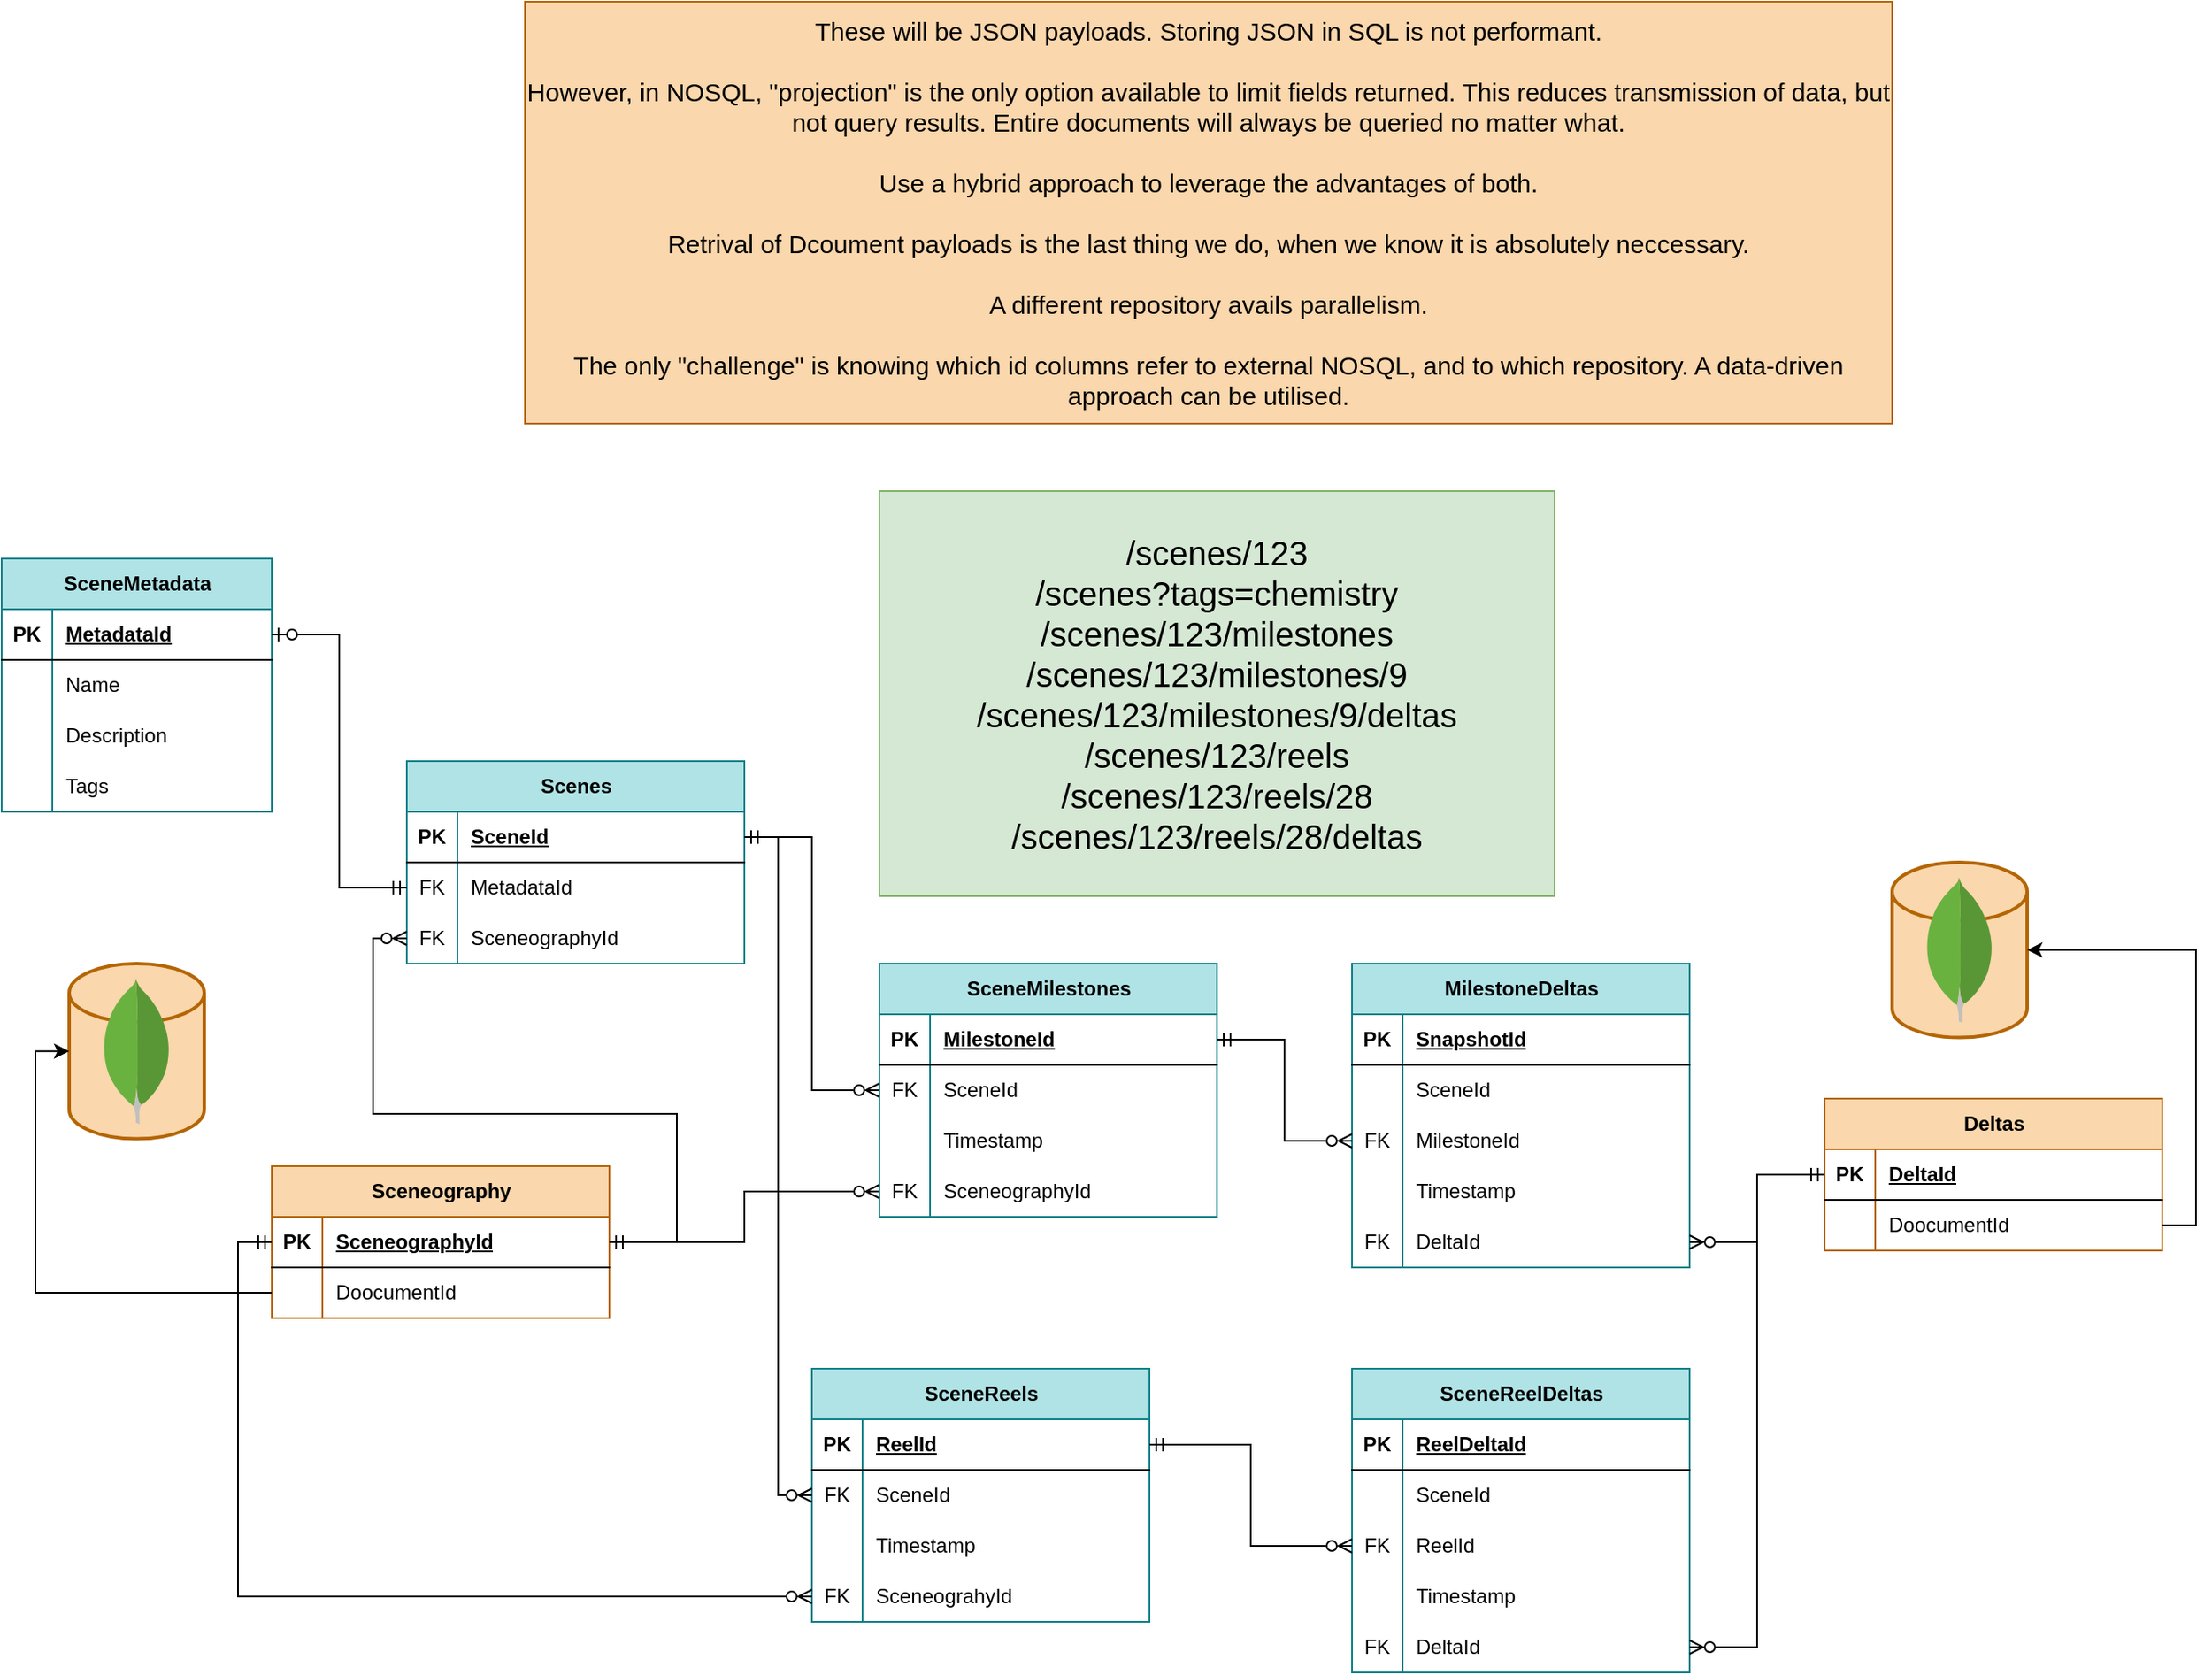 <mxfile version="23.0.2" type="device">
  <diagram name="Page-1" id="P_MD2j_ZUE4ZtDfhTyWo">
    <mxGraphModel dx="1842" dy="-28" grid="1" gridSize="10" guides="1" tooltips="1" connect="1" arrows="1" fold="1" page="1" pageScale="1" pageWidth="850" pageHeight="1100" math="0" shadow="0">
      <root>
        <mxCell id="0" />
        <mxCell id="1" parent="0" />
        <mxCell id="7uzW13jmtmVl0naT6wPG-2" value="Scenes" style="shape=table;startSize=30;container=1;collapsible=1;childLayout=tableLayout;fixedRows=1;rowLines=0;fontStyle=1;align=center;resizeLast=1;html=1;fillColor=#b0e3e6;strokeColor=#0e8088;" parent="1" vertex="1">
          <mxGeometry x="320" y="1600" width="200" height="120" as="geometry" />
        </mxCell>
        <mxCell id="7uzW13jmtmVl0naT6wPG-3" value="" style="shape=tableRow;horizontal=0;startSize=0;swimlaneHead=0;swimlaneBody=0;fillColor=none;collapsible=0;dropTarget=0;points=[[0,0.5],[1,0.5]];portConstraint=eastwest;top=0;left=0;right=0;bottom=1;" parent="7uzW13jmtmVl0naT6wPG-2" vertex="1">
          <mxGeometry y="30" width="200" height="30" as="geometry" />
        </mxCell>
        <mxCell id="7uzW13jmtmVl0naT6wPG-4" value="PK" style="shape=partialRectangle;connectable=0;fillColor=none;top=0;left=0;bottom=0;right=0;fontStyle=1;overflow=hidden;whiteSpace=wrap;html=1;" parent="7uzW13jmtmVl0naT6wPG-3" vertex="1">
          <mxGeometry width="30" height="30" as="geometry">
            <mxRectangle width="30" height="30" as="alternateBounds" />
          </mxGeometry>
        </mxCell>
        <mxCell id="7uzW13jmtmVl0naT6wPG-5" value="SceneId" style="shape=partialRectangle;connectable=0;fillColor=none;top=0;left=0;bottom=0;right=0;align=left;spacingLeft=6;fontStyle=5;overflow=hidden;whiteSpace=wrap;html=1;" parent="7uzW13jmtmVl0naT6wPG-3" vertex="1">
          <mxGeometry x="30" width="170" height="30" as="geometry">
            <mxRectangle width="170" height="30" as="alternateBounds" />
          </mxGeometry>
        </mxCell>
        <mxCell id="7uzW13jmtmVl0naT6wPG-6" value="" style="shape=tableRow;horizontal=0;startSize=0;swimlaneHead=0;swimlaneBody=0;fillColor=none;collapsible=0;dropTarget=0;points=[[0,0.5],[1,0.5]];portConstraint=eastwest;top=0;left=0;right=0;bottom=0;" parent="7uzW13jmtmVl0naT6wPG-2" vertex="1">
          <mxGeometry y="60" width="200" height="30" as="geometry" />
        </mxCell>
        <mxCell id="7uzW13jmtmVl0naT6wPG-7" value="FK" style="shape=partialRectangle;connectable=0;fillColor=none;top=0;left=0;bottom=0;right=0;editable=1;overflow=hidden;whiteSpace=wrap;html=1;" parent="7uzW13jmtmVl0naT6wPG-6" vertex="1">
          <mxGeometry width="30" height="30" as="geometry">
            <mxRectangle width="30" height="30" as="alternateBounds" />
          </mxGeometry>
        </mxCell>
        <mxCell id="7uzW13jmtmVl0naT6wPG-8" value="MetadataId" style="shape=partialRectangle;connectable=0;fillColor=none;top=0;left=0;bottom=0;right=0;align=left;spacingLeft=6;overflow=hidden;whiteSpace=wrap;html=1;" parent="7uzW13jmtmVl0naT6wPG-6" vertex="1">
          <mxGeometry x="30" width="170" height="30" as="geometry">
            <mxRectangle width="170" height="30" as="alternateBounds" />
          </mxGeometry>
        </mxCell>
        <mxCell id="7uzW13jmtmVl0naT6wPG-9" value="" style="shape=tableRow;horizontal=0;startSize=0;swimlaneHead=0;swimlaneBody=0;fillColor=none;collapsible=0;dropTarget=0;points=[[0,0.5],[1,0.5]];portConstraint=eastwest;top=0;left=0;right=0;bottom=0;" parent="7uzW13jmtmVl0naT6wPG-2" vertex="1">
          <mxGeometry y="90" width="200" height="30" as="geometry" />
        </mxCell>
        <mxCell id="7uzW13jmtmVl0naT6wPG-10" value="FK" style="shape=partialRectangle;connectable=0;fillColor=none;top=0;left=0;bottom=0;right=0;editable=1;overflow=hidden;whiteSpace=wrap;html=1;" parent="7uzW13jmtmVl0naT6wPG-9" vertex="1">
          <mxGeometry width="30" height="30" as="geometry">
            <mxRectangle width="30" height="30" as="alternateBounds" />
          </mxGeometry>
        </mxCell>
        <mxCell id="7uzW13jmtmVl0naT6wPG-11" value="SceneographyId" style="shape=partialRectangle;connectable=0;fillColor=none;top=0;left=0;bottom=0;right=0;align=left;spacingLeft=6;overflow=hidden;whiteSpace=wrap;html=1;" parent="7uzW13jmtmVl0naT6wPG-9" vertex="1">
          <mxGeometry x="30" width="170" height="30" as="geometry">
            <mxRectangle width="170" height="30" as="alternateBounds" />
          </mxGeometry>
        </mxCell>
        <mxCell id="7uzW13jmtmVl0naT6wPG-27" value="SceneMilestones" style="shape=table;startSize=30;container=1;collapsible=1;childLayout=tableLayout;fixedRows=1;rowLines=0;fontStyle=1;align=center;resizeLast=1;html=1;fillColor=#b0e3e6;strokeColor=#0e8088;" parent="1" vertex="1">
          <mxGeometry x="600" y="1720" width="200" height="150" as="geometry" />
        </mxCell>
        <mxCell id="7uzW13jmtmVl0naT6wPG-28" value="" style="shape=tableRow;horizontal=0;startSize=0;swimlaneHead=0;swimlaneBody=0;fillColor=none;collapsible=0;dropTarget=0;points=[[0,0.5],[1,0.5]];portConstraint=eastwest;top=0;left=0;right=0;bottom=1;" parent="7uzW13jmtmVl0naT6wPG-27" vertex="1">
          <mxGeometry y="30" width="200" height="30" as="geometry" />
        </mxCell>
        <mxCell id="7uzW13jmtmVl0naT6wPG-29" value="PK" style="shape=partialRectangle;connectable=0;fillColor=none;top=0;left=0;bottom=0;right=0;fontStyle=1;overflow=hidden;whiteSpace=wrap;html=1;" parent="7uzW13jmtmVl0naT6wPG-28" vertex="1">
          <mxGeometry width="30" height="30" as="geometry">
            <mxRectangle width="30" height="30" as="alternateBounds" />
          </mxGeometry>
        </mxCell>
        <mxCell id="7uzW13jmtmVl0naT6wPG-30" value="MilestoneId" style="shape=partialRectangle;connectable=0;fillColor=none;top=0;left=0;bottom=0;right=0;align=left;spacingLeft=6;fontStyle=5;overflow=hidden;whiteSpace=wrap;html=1;" parent="7uzW13jmtmVl0naT6wPG-28" vertex="1">
          <mxGeometry x="30" width="170" height="30" as="geometry">
            <mxRectangle width="170" height="30" as="alternateBounds" />
          </mxGeometry>
        </mxCell>
        <mxCell id="7uzW13jmtmVl0naT6wPG-31" value="" style="shape=tableRow;horizontal=0;startSize=0;swimlaneHead=0;swimlaneBody=0;fillColor=none;collapsible=0;dropTarget=0;points=[[0,0.5],[1,0.5]];portConstraint=eastwest;top=0;left=0;right=0;bottom=0;" parent="7uzW13jmtmVl0naT6wPG-27" vertex="1">
          <mxGeometry y="60" width="200" height="30" as="geometry" />
        </mxCell>
        <mxCell id="7uzW13jmtmVl0naT6wPG-32" value="FK" style="shape=partialRectangle;connectable=0;fillColor=none;top=0;left=0;bottom=0;right=0;editable=1;overflow=hidden;whiteSpace=wrap;html=1;" parent="7uzW13jmtmVl0naT6wPG-31" vertex="1">
          <mxGeometry width="30" height="30" as="geometry">
            <mxRectangle width="30" height="30" as="alternateBounds" />
          </mxGeometry>
        </mxCell>
        <mxCell id="7uzW13jmtmVl0naT6wPG-33" value="SceneId" style="shape=partialRectangle;connectable=0;fillColor=none;top=0;left=0;bottom=0;right=0;align=left;spacingLeft=6;overflow=hidden;whiteSpace=wrap;html=1;" parent="7uzW13jmtmVl0naT6wPG-31" vertex="1">
          <mxGeometry x="30" width="170" height="30" as="geometry">
            <mxRectangle width="170" height="30" as="alternateBounds" />
          </mxGeometry>
        </mxCell>
        <mxCell id="7uzW13jmtmVl0naT6wPG-34" value="" style="shape=tableRow;horizontal=0;startSize=0;swimlaneHead=0;swimlaneBody=0;fillColor=none;collapsible=0;dropTarget=0;points=[[0,0.5],[1,0.5]];portConstraint=eastwest;top=0;left=0;right=0;bottom=0;" parent="7uzW13jmtmVl0naT6wPG-27" vertex="1">
          <mxGeometry y="90" width="200" height="30" as="geometry" />
        </mxCell>
        <mxCell id="7uzW13jmtmVl0naT6wPG-35" value="" style="shape=partialRectangle;connectable=0;fillColor=none;top=0;left=0;bottom=0;right=0;editable=1;overflow=hidden;whiteSpace=wrap;html=1;" parent="7uzW13jmtmVl0naT6wPG-34" vertex="1">
          <mxGeometry width="30" height="30" as="geometry">
            <mxRectangle width="30" height="30" as="alternateBounds" />
          </mxGeometry>
        </mxCell>
        <mxCell id="7uzW13jmtmVl0naT6wPG-36" value="Timestamp" style="shape=partialRectangle;connectable=0;fillColor=none;top=0;left=0;bottom=0;right=0;align=left;spacingLeft=6;overflow=hidden;whiteSpace=wrap;html=1;" parent="7uzW13jmtmVl0naT6wPG-34" vertex="1">
          <mxGeometry x="30" width="170" height="30" as="geometry">
            <mxRectangle width="170" height="30" as="alternateBounds" />
          </mxGeometry>
        </mxCell>
        <mxCell id="7uzW13jmtmVl0naT6wPG-37" value="" style="shape=tableRow;horizontal=0;startSize=0;swimlaneHead=0;swimlaneBody=0;fillColor=none;collapsible=0;dropTarget=0;points=[[0,0.5],[1,0.5]];portConstraint=eastwest;top=0;left=0;right=0;bottom=0;" parent="7uzW13jmtmVl0naT6wPG-27" vertex="1">
          <mxGeometry y="120" width="200" height="30" as="geometry" />
        </mxCell>
        <mxCell id="7uzW13jmtmVl0naT6wPG-38" value="FK" style="shape=partialRectangle;connectable=0;fillColor=none;top=0;left=0;bottom=0;right=0;editable=1;overflow=hidden;whiteSpace=wrap;html=1;" parent="7uzW13jmtmVl0naT6wPG-37" vertex="1">
          <mxGeometry width="30" height="30" as="geometry">
            <mxRectangle width="30" height="30" as="alternateBounds" />
          </mxGeometry>
        </mxCell>
        <mxCell id="7uzW13jmtmVl0naT6wPG-39" value="SceneographyId" style="shape=partialRectangle;connectable=0;fillColor=none;top=0;left=0;bottom=0;right=0;align=left;spacingLeft=6;overflow=hidden;whiteSpace=wrap;html=1;" parent="7uzW13jmtmVl0naT6wPG-37" vertex="1">
          <mxGeometry x="30" width="170" height="30" as="geometry">
            <mxRectangle width="170" height="30" as="alternateBounds" />
          </mxGeometry>
        </mxCell>
        <mxCell id="7uzW13jmtmVl0naT6wPG-46" value="SceneMetadata" style="shape=table;startSize=30;container=1;collapsible=1;childLayout=tableLayout;fixedRows=1;rowLines=0;fontStyle=1;align=center;resizeLast=1;html=1;fillColor=#b0e3e6;strokeColor=#0e8088;" parent="1" vertex="1">
          <mxGeometry x="80" y="1480" width="160" height="150" as="geometry" />
        </mxCell>
        <mxCell id="7uzW13jmtmVl0naT6wPG-47" value="" style="shape=tableRow;horizontal=0;startSize=0;swimlaneHead=0;swimlaneBody=0;fillColor=none;collapsible=0;dropTarget=0;points=[[0,0.5],[1,0.5]];portConstraint=eastwest;top=0;left=0;right=0;bottom=1;" parent="7uzW13jmtmVl0naT6wPG-46" vertex="1">
          <mxGeometry y="30" width="160" height="30" as="geometry" />
        </mxCell>
        <mxCell id="7uzW13jmtmVl0naT6wPG-48" value="PK" style="shape=partialRectangle;connectable=0;fillColor=none;top=0;left=0;bottom=0;right=0;fontStyle=1;overflow=hidden;whiteSpace=wrap;html=1;" parent="7uzW13jmtmVl0naT6wPG-47" vertex="1">
          <mxGeometry width="30" height="30" as="geometry">
            <mxRectangle width="30" height="30" as="alternateBounds" />
          </mxGeometry>
        </mxCell>
        <mxCell id="7uzW13jmtmVl0naT6wPG-49" value="MetadataId" style="shape=partialRectangle;connectable=0;fillColor=none;top=0;left=0;bottom=0;right=0;align=left;spacingLeft=6;fontStyle=5;overflow=hidden;whiteSpace=wrap;html=1;" parent="7uzW13jmtmVl0naT6wPG-47" vertex="1">
          <mxGeometry x="30" width="130" height="30" as="geometry">
            <mxRectangle width="130" height="30" as="alternateBounds" />
          </mxGeometry>
        </mxCell>
        <mxCell id="7uzW13jmtmVl0naT6wPG-50" value="" style="shape=tableRow;horizontal=0;startSize=0;swimlaneHead=0;swimlaneBody=0;fillColor=none;collapsible=0;dropTarget=0;points=[[0,0.5],[1,0.5]];portConstraint=eastwest;top=0;left=0;right=0;bottom=0;" parent="7uzW13jmtmVl0naT6wPG-46" vertex="1">
          <mxGeometry y="60" width="160" height="30" as="geometry" />
        </mxCell>
        <mxCell id="7uzW13jmtmVl0naT6wPG-51" value="" style="shape=partialRectangle;connectable=0;fillColor=none;top=0;left=0;bottom=0;right=0;editable=1;overflow=hidden;whiteSpace=wrap;html=1;" parent="7uzW13jmtmVl0naT6wPG-50" vertex="1">
          <mxGeometry width="30" height="30" as="geometry">
            <mxRectangle width="30" height="30" as="alternateBounds" />
          </mxGeometry>
        </mxCell>
        <mxCell id="7uzW13jmtmVl0naT6wPG-52" value="Name" style="shape=partialRectangle;connectable=0;fillColor=none;top=0;left=0;bottom=0;right=0;align=left;spacingLeft=6;overflow=hidden;whiteSpace=wrap;html=1;" parent="7uzW13jmtmVl0naT6wPG-50" vertex="1">
          <mxGeometry x="30" width="130" height="30" as="geometry">
            <mxRectangle width="130" height="30" as="alternateBounds" />
          </mxGeometry>
        </mxCell>
        <mxCell id="7uzW13jmtmVl0naT6wPG-53" value="" style="shape=tableRow;horizontal=0;startSize=0;swimlaneHead=0;swimlaneBody=0;fillColor=none;collapsible=0;dropTarget=0;points=[[0,0.5],[1,0.5]];portConstraint=eastwest;top=0;left=0;right=0;bottom=0;" parent="7uzW13jmtmVl0naT6wPG-46" vertex="1">
          <mxGeometry y="90" width="160" height="30" as="geometry" />
        </mxCell>
        <mxCell id="7uzW13jmtmVl0naT6wPG-54" value="" style="shape=partialRectangle;connectable=0;fillColor=none;top=0;left=0;bottom=0;right=0;editable=1;overflow=hidden;whiteSpace=wrap;html=1;" parent="7uzW13jmtmVl0naT6wPG-53" vertex="1">
          <mxGeometry width="30" height="30" as="geometry">
            <mxRectangle width="30" height="30" as="alternateBounds" />
          </mxGeometry>
        </mxCell>
        <mxCell id="7uzW13jmtmVl0naT6wPG-55" value="Description" style="shape=partialRectangle;connectable=0;fillColor=none;top=0;left=0;bottom=0;right=0;align=left;spacingLeft=6;overflow=hidden;whiteSpace=wrap;html=1;" parent="7uzW13jmtmVl0naT6wPG-53" vertex="1">
          <mxGeometry x="30" width="130" height="30" as="geometry">
            <mxRectangle width="130" height="30" as="alternateBounds" />
          </mxGeometry>
        </mxCell>
        <mxCell id="7uzW13jmtmVl0naT6wPG-56" value="" style="shape=tableRow;horizontal=0;startSize=0;swimlaneHead=0;swimlaneBody=0;fillColor=none;collapsible=0;dropTarget=0;points=[[0,0.5],[1,0.5]];portConstraint=eastwest;top=0;left=0;right=0;bottom=0;" parent="7uzW13jmtmVl0naT6wPG-46" vertex="1">
          <mxGeometry y="120" width="160" height="30" as="geometry" />
        </mxCell>
        <mxCell id="7uzW13jmtmVl0naT6wPG-57" value="" style="shape=partialRectangle;connectable=0;fillColor=none;top=0;left=0;bottom=0;right=0;editable=1;overflow=hidden;whiteSpace=wrap;html=1;" parent="7uzW13jmtmVl0naT6wPG-56" vertex="1">
          <mxGeometry width="30" height="30" as="geometry">
            <mxRectangle width="30" height="30" as="alternateBounds" />
          </mxGeometry>
        </mxCell>
        <mxCell id="7uzW13jmtmVl0naT6wPG-58" value="Tags" style="shape=partialRectangle;connectable=0;fillColor=none;top=0;left=0;bottom=0;right=0;align=left;spacingLeft=6;overflow=hidden;whiteSpace=wrap;html=1;" parent="7uzW13jmtmVl0naT6wPG-56" vertex="1">
          <mxGeometry x="30" width="130" height="30" as="geometry">
            <mxRectangle width="130" height="30" as="alternateBounds" />
          </mxGeometry>
        </mxCell>
        <mxCell id="7uzW13jmtmVl0naT6wPG-60" value="MilestoneDeltas" style="shape=table;startSize=30;container=1;collapsible=1;childLayout=tableLayout;fixedRows=1;rowLines=0;fontStyle=1;align=center;resizeLast=1;html=1;fillColor=#b0e3e6;strokeColor=#0e8088;" parent="1" vertex="1">
          <mxGeometry x="880" y="1720" width="200" height="180" as="geometry" />
        </mxCell>
        <mxCell id="7uzW13jmtmVl0naT6wPG-61" value="" style="shape=tableRow;horizontal=0;startSize=0;swimlaneHead=0;swimlaneBody=0;fillColor=none;collapsible=0;dropTarget=0;points=[[0,0.5],[1,0.5]];portConstraint=eastwest;top=0;left=0;right=0;bottom=1;" parent="7uzW13jmtmVl0naT6wPG-60" vertex="1">
          <mxGeometry y="30" width="200" height="30" as="geometry" />
        </mxCell>
        <mxCell id="7uzW13jmtmVl0naT6wPG-62" value="PK" style="shape=partialRectangle;connectable=0;fillColor=none;top=0;left=0;bottom=0;right=0;fontStyle=1;overflow=hidden;whiteSpace=wrap;html=1;" parent="7uzW13jmtmVl0naT6wPG-61" vertex="1">
          <mxGeometry width="30" height="30" as="geometry">
            <mxRectangle width="30" height="30" as="alternateBounds" />
          </mxGeometry>
        </mxCell>
        <mxCell id="7uzW13jmtmVl0naT6wPG-63" value="SnapshotId" style="shape=partialRectangle;connectable=0;fillColor=none;top=0;left=0;bottom=0;right=0;align=left;spacingLeft=6;fontStyle=5;overflow=hidden;whiteSpace=wrap;html=1;" parent="7uzW13jmtmVl0naT6wPG-61" vertex="1">
          <mxGeometry x="30" width="170" height="30" as="geometry">
            <mxRectangle width="170" height="30" as="alternateBounds" />
          </mxGeometry>
        </mxCell>
        <mxCell id="7uzW13jmtmVl0naT6wPG-64" value="" style="shape=tableRow;horizontal=0;startSize=0;swimlaneHead=0;swimlaneBody=0;fillColor=none;collapsible=0;dropTarget=0;points=[[0,0.5],[1,0.5]];portConstraint=eastwest;top=0;left=0;right=0;bottom=0;" parent="7uzW13jmtmVl0naT6wPG-60" vertex="1">
          <mxGeometry y="60" width="200" height="30" as="geometry" />
        </mxCell>
        <mxCell id="7uzW13jmtmVl0naT6wPG-65" value="" style="shape=partialRectangle;connectable=0;fillColor=none;top=0;left=0;bottom=0;right=0;editable=1;overflow=hidden;whiteSpace=wrap;html=1;" parent="7uzW13jmtmVl0naT6wPG-64" vertex="1">
          <mxGeometry width="30" height="30" as="geometry">
            <mxRectangle width="30" height="30" as="alternateBounds" />
          </mxGeometry>
        </mxCell>
        <mxCell id="7uzW13jmtmVl0naT6wPG-66" value="SceneId" style="shape=partialRectangle;connectable=0;top=0;left=0;bottom=0;right=0;align=left;spacingLeft=6;overflow=hidden;whiteSpace=wrap;html=1;fillColor=none;" parent="7uzW13jmtmVl0naT6wPG-64" vertex="1">
          <mxGeometry x="30" width="170" height="30" as="geometry">
            <mxRectangle width="170" height="30" as="alternateBounds" />
          </mxGeometry>
        </mxCell>
        <mxCell id="7uzW13jmtmVl0naT6wPG-67" value="" style="shape=tableRow;horizontal=0;startSize=0;swimlaneHead=0;swimlaneBody=0;fillColor=none;collapsible=0;dropTarget=0;points=[[0,0.5],[1,0.5]];portConstraint=eastwest;top=0;left=0;right=0;bottom=0;" parent="7uzW13jmtmVl0naT6wPG-60" vertex="1">
          <mxGeometry y="90" width="200" height="30" as="geometry" />
        </mxCell>
        <mxCell id="7uzW13jmtmVl0naT6wPG-68" value="FK" style="shape=partialRectangle;connectable=0;fillColor=none;top=0;left=0;bottom=0;right=0;editable=1;overflow=hidden;whiteSpace=wrap;html=1;" parent="7uzW13jmtmVl0naT6wPG-67" vertex="1">
          <mxGeometry width="30" height="30" as="geometry">
            <mxRectangle width="30" height="30" as="alternateBounds" />
          </mxGeometry>
        </mxCell>
        <mxCell id="7uzW13jmtmVl0naT6wPG-69" value="MilestoneId" style="shape=partialRectangle;connectable=0;fillColor=none;top=0;left=0;bottom=0;right=0;align=left;spacingLeft=6;overflow=hidden;whiteSpace=wrap;html=1;" parent="7uzW13jmtmVl0naT6wPG-67" vertex="1">
          <mxGeometry x="30" width="170" height="30" as="geometry">
            <mxRectangle width="170" height="30" as="alternateBounds" />
          </mxGeometry>
        </mxCell>
        <mxCell id="7uzW13jmtmVl0naT6wPG-70" value="" style="shape=tableRow;horizontal=0;startSize=0;swimlaneHead=0;swimlaneBody=0;fillColor=none;collapsible=0;dropTarget=0;points=[[0,0.5],[1,0.5]];portConstraint=eastwest;top=0;left=0;right=0;bottom=0;" parent="7uzW13jmtmVl0naT6wPG-60" vertex="1">
          <mxGeometry y="120" width="200" height="30" as="geometry" />
        </mxCell>
        <mxCell id="7uzW13jmtmVl0naT6wPG-71" value="" style="shape=partialRectangle;connectable=0;fillColor=none;top=0;left=0;bottom=0;right=0;editable=1;overflow=hidden;whiteSpace=wrap;html=1;" parent="7uzW13jmtmVl0naT6wPG-70" vertex="1">
          <mxGeometry width="30" height="30" as="geometry">
            <mxRectangle width="30" height="30" as="alternateBounds" />
          </mxGeometry>
        </mxCell>
        <mxCell id="7uzW13jmtmVl0naT6wPG-72" value="Timestamp" style="shape=partialRectangle;connectable=0;fillColor=none;top=0;left=0;bottom=0;right=0;align=left;spacingLeft=6;overflow=hidden;whiteSpace=wrap;html=1;" parent="7uzW13jmtmVl0naT6wPG-70" vertex="1">
          <mxGeometry x="30" width="170" height="30" as="geometry">
            <mxRectangle width="170" height="30" as="alternateBounds" />
          </mxGeometry>
        </mxCell>
        <mxCell id="7uzW13jmtmVl0naT6wPG-73" value="" style="shape=tableRow;horizontal=0;startSize=0;swimlaneHead=0;swimlaneBody=0;fillColor=none;collapsible=0;dropTarget=0;points=[[0,0.5],[1,0.5]];portConstraint=eastwest;top=0;left=0;right=0;bottom=0;" parent="7uzW13jmtmVl0naT6wPG-60" vertex="1">
          <mxGeometry y="150" width="200" height="30" as="geometry" />
        </mxCell>
        <mxCell id="7uzW13jmtmVl0naT6wPG-74" value="FK" style="shape=partialRectangle;connectable=0;fillColor=none;top=0;left=0;bottom=0;right=0;editable=1;overflow=hidden;whiteSpace=wrap;html=1;" parent="7uzW13jmtmVl0naT6wPG-73" vertex="1">
          <mxGeometry width="30" height="30" as="geometry">
            <mxRectangle width="30" height="30" as="alternateBounds" />
          </mxGeometry>
        </mxCell>
        <mxCell id="7uzW13jmtmVl0naT6wPG-75" value="DeltaId" style="shape=partialRectangle;connectable=0;fillColor=none;top=0;left=0;bottom=0;right=0;align=left;spacingLeft=6;overflow=hidden;whiteSpace=wrap;html=1;" parent="7uzW13jmtmVl0naT6wPG-73" vertex="1">
          <mxGeometry x="30" width="170" height="30" as="geometry">
            <mxRectangle width="170" height="30" as="alternateBounds" />
          </mxGeometry>
        </mxCell>
        <mxCell id="7uzW13jmtmVl0naT6wPG-82" style="edgeStyle=orthogonalEdgeStyle;rounded=0;orthogonalLoop=1;jettySize=auto;html=1;exitX=0;exitY=0.5;exitDx=0;exitDy=0;entryX=1;entryY=0.5;entryDx=0;entryDy=0;fillColor=#f8cecc;strokeColor=#000000;strokeWidth=1;endArrow=ERmandOne;endFill=0;startArrow=ERzeroToMany;startFill=0;" parent="1" source="7uzW13jmtmVl0naT6wPG-31" target="7uzW13jmtmVl0naT6wPG-3" edge="1">
          <mxGeometry relative="1" as="geometry" />
        </mxCell>
        <mxCell id="7uzW13jmtmVl0naT6wPG-84" value="These will be JSON payloads. Storing JSON in SQL is not performant.&lt;br style=&quot;font-size: 15px;&quot;&gt;&lt;br style=&quot;font-size: 15px;&quot;&gt;However, in NOSQL, &quot;projection&quot; is the only option available to limit fields returned. This reduces transmission of data, but not query results. Entire documents will always be queried no matter what.&lt;br style=&quot;font-size: 15px;&quot;&gt;&lt;br style=&quot;font-size: 15px;&quot;&gt;Use a hybrid approach to leverage the advantages of both.&lt;br style=&quot;font-size: 15px;&quot;&gt;&lt;br style=&quot;font-size: 15px;&quot;&gt;Retrival of Dcoument payloads is the last thing we do, when we know it is absolutely neccessary.&lt;br style=&quot;font-size: 15px;&quot;&gt;&lt;br style=&quot;font-size: 15px;&quot;&gt;A different repository avails parallelism.&lt;br style=&quot;font-size: 15px;&quot;&gt;&lt;br style=&quot;font-size: 15px;&quot;&gt;The only &quot;challenge&quot; is knowing which id columns refer to external NOSQL, and to which repository. A data-driven approach can be utilised." style="rounded=0;whiteSpace=wrap;html=1;fillColor=#fad7ac;strokeColor=#b46504;fontSize=15;" parent="1" vertex="1">
          <mxGeometry x="390" y="1150" width="810" height="250" as="geometry" />
        </mxCell>
        <mxCell id="7uzW13jmtmVl0naT6wPG-91" value="&lt;font style=&quot;font-size: 20px;&quot;&gt;/scenes/123&lt;br&gt;/scenes?tags=chemistry&lt;br&gt;/scenes/123/milestones&lt;br&gt;/scenes/123/milestones/9&lt;br&gt;/scenes/123/milestones/9/deltas&lt;br&gt;/scenes/123/reels&lt;br&gt;/scenes/123/reels/28&lt;br&gt;/scenes/123/reels/28/deltas&lt;/font&gt;" style="rounded=0;whiteSpace=wrap;html=1;fillColor=#d5e8d4;strokeColor=#82b366;" parent="1" vertex="1">
          <mxGeometry x="600" y="1440" width="400" height="240" as="geometry" />
        </mxCell>
        <mxCell id="7uzW13jmtmVl0naT6wPG-92" value="SceneReels" style="shape=table;startSize=30;container=1;collapsible=1;childLayout=tableLayout;fixedRows=1;rowLines=0;fontStyle=1;align=center;resizeLast=1;html=1;fillColor=#b0e3e6;strokeColor=#0e8088;" parent="1" vertex="1">
          <mxGeometry x="560" y="1960" width="200" height="150" as="geometry" />
        </mxCell>
        <mxCell id="7uzW13jmtmVl0naT6wPG-93" value="" style="shape=tableRow;horizontal=0;startSize=0;swimlaneHead=0;swimlaneBody=0;fillColor=none;collapsible=0;dropTarget=0;points=[[0,0.5],[1,0.5]];portConstraint=eastwest;top=0;left=0;right=0;bottom=1;" parent="7uzW13jmtmVl0naT6wPG-92" vertex="1">
          <mxGeometry y="30" width="200" height="30" as="geometry" />
        </mxCell>
        <mxCell id="7uzW13jmtmVl0naT6wPG-94" value="PK" style="shape=partialRectangle;connectable=0;fillColor=none;top=0;left=0;bottom=0;right=0;fontStyle=1;overflow=hidden;whiteSpace=wrap;html=1;" parent="7uzW13jmtmVl0naT6wPG-93" vertex="1">
          <mxGeometry width="30" height="30" as="geometry">
            <mxRectangle width="30" height="30" as="alternateBounds" />
          </mxGeometry>
        </mxCell>
        <mxCell id="7uzW13jmtmVl0naT6wPG-95" value="ReelId" style="shape=partialRectangle;connectable=0;fillColor=none;top=0;left=0;bottom=0;right=0;align=left;spacingLeft=6;fontStyle=5;overflow=hidden;whiteSpace=wrap;html=1;" parent="7uzW13jmtmVl0naT6wPG-93" vertex="1">
          <mxGeometry x="30" width="170" height="30" as="geometry">
            <mxRectangle width="170" height="30" as="alternateBounds" />
          </mxGeometry>
        </mxCell>
        <mxCell id="7uzW13jmtmVl0naT6wPG-96" value="" style="shape=tableRow;horizontal=0;startSize=0;swimlaneHead=0;swimlaneBody=0;fillColor=none;collapsible=0;dropTarget=0;points=[[0,0.5],[1,0.5]];portConstraint=eastwest;top=0;left=0;right=0;bottom=0;" parent="7uzW13jmtmVl0naT6wPG-92" vertex="1">
          <mxGeometry y="60" width="200" height="30" as="geometry" />
        </mxCell>
        <mxCell id="7uzW13jmtmVl0naT6wPG-97" value="FK" style="shape=partialRectangle;connectable=0;fillColor=none;top=0;left=0;bottom=0;right=0;editable=1;overflow=hidden;whiteSpace=wrap;html=1;" parent="7uzW13jmtmVl0naT6wPG-96" vertex="1">
          <mxGeometry width="30" height="30" as="geometry">
            <mxRectangle width="30" height="30" as="alternateBounds" />
          </mxGeometry>
        </mxCell>
        <mxCell id="7uzW13jmtmVl0naT6wPG-98" value="SceneId" style="shape=partialRectangle;connectable=0;fillColor=none;top=0;left=0;bottom=0;right=0;align=left;spacingLeft=6;overflow=hidden;whiteSpace=wrap;html=1;" parent="7uzW13jmtmVl0naT6wPG-96" vertex="1">
          <mxGeometry x="30" width="170" height="30" as="geometry">
            <mxRectangle width="170" height="30" as="alternateBounds" />
          </mxGeometry>
        </mxCell>
        <mxCell id="7uzW13jmtmVl0naT6wPG-99" value="" style="shape=tableRow;horizontal=0;startSize=0;swimlaneHead=0;swimlaneBody=0;fillColor=none;collapsible=0;dropTarget=0;points=[[0,0.5],[1,0.5]];portConstraint=eastwest;top=0;left=0;right=0;bottom=0;" parent="7uzW13jmtmVl0naT6wPG-92" vertex="1">
          <mxGeometry y="90" width="200" height="30" as="geometry" />
        </mxCell>
        <mxCell id="7uzW13jmtmVl0naT6wPG-100" value="" style="shape=partialRectangle;connectable=0;fillColor=none;top=0;left=0;bottom=0;right=0;editable=1;overflow=hidden;whiteSpace=wrap;html=1;" parent="7uzW13jmtmVl0naT6wPG-99" vertex="1">
          <mxGeometry width="30" height="30" as="geometry">
            <mxRectangle width="30" height="30" as="alternateBounds" />
          </mxGeometry>
        </mxCell>
        <mxCell id="7uzW13jmtmVl0naT6wPG-101" value="Timestamp" style="shape=partialRectangle;connectable=0;fillColor=none;top=0;left=0;bottom=0;right=0;align=left;spacingLeft=6;overflow=hidden;whiteSpace=wrap;html=1;" parent="7uzW13jmtmVl0naT6wPG-99" vertex="1">
          <mxGeometry x="30" width="170" height="30" as="geometry">
            <mxRectangle width="170" height="30" as="alternateBounds" />
          </mxGeometry>
        </mxCell>
        <mxCell id="7uzW13jmtmVl0naT6wPG-108" value="" style="shape=tableRow;horizontal=0;startSize=0;swimlaneHead=0;swimlaneBody=0;fillColor=none;collapsible=0;dropTarget=0;points=[[0,0.5],[1,0.5]];portConstraint=eastwest;top=0;left=0;right=0;bottom=0;" parent="7uzW13jmtmVl0naT6wPG-92" vertex="1">
          <mxGeometry y="120" width="200" height="30" as="geometry" />
        </mxCell>
        <mxCell id="7uzW13jmtmVl0naT6wPG-109" value="FK" style="shape=partialRectangle;connectable=0;fillColor=none;top=0;left=0;bottom=0;right=0;editable=1;overflow=hidden;whiteSpace=wrap;html=1;" parent="7uzW13jmtmVl0naT6wPG-108" vertex="1">
          <mxGeometry width="30" height="30" as="geometry">
            <mxRectangle width="30" height="30" as="alternateBounds" />
          </mxGeometry>
        </mxCell>
        <mxCell id="7uzW13jmtmVl0naT6wPG-110" value="SceneograhyId" style="shape=partialRectangle;connectable=0;fillColor=none;top=0;left=0;bottom=0;right=0;align=left;spacingLeft=6;overflow=hidden;whiteSpace=wrap;html=1;" parent="7uzW13jmtmVl0naT6wPG-108" vertex="1">
          <mxGeometry x="30" width="170" height="30" as="geometry">
            <mxRectangle width="170" height="30" as="alternateBounds" />
          </mxGeometry>
        </mxCell>
        <mxCell id="7uzW13jmtmVl0naT6wPG-111" value="SceneReelDeltas" style="shape=table;startSize=30;container=1;collapsible=1;childLayout=tableLayout;fixedRows=1;rowLines=0;fontStyle=1;align=center;resizeLast=1;html=1;fillColor=#b0e3e6;strokeColor=#0e8088;" parent="1" vertex="1">
          <mxGeometry x="880" y="1960" width="200" height="180" as="geometry" />
        </mxCell>
        <mxCell id="7uzW13jmtmVl0naT6wPG-112" value="" style="shape=tableRow;horizontal=0;startSize=0;swimlaneHead=0;swimlaneBody=0;fillColor=none;collapsible=0;dropTarget=0;points=[[0,0.5],[1,0.5]];portConstraint=eastwest;top=0;left=0;right=0;bottom=1;" parent="7uzW13jmtmVl0naT6wPG-111" vertex="1">
          <mxGeometry y="30" width="200" height="30" as="geometry" />
        </mxCell>
        <mxCell id="7uzW13jmtmVl0naT6wPG-113" value="PK" style="shape=partialRectangle;connectable=0;fillColor=none;top=0;left=0;bottom=0;right=0;fontStyle=1;overflow=hidden;whiteSpace=wrap;html=1;" parent="7uzW13jmtmVl0naT6wPG-112" vertex="1">
          <mxGeometry width="30" height="30" as="geometry">
            <mxRectangle width="30" height="30" as="alternateBounds" />
          </mxGeometry>
        </mxCell>
        <mxCell id="7uzW13jmtmVl0naT6wPG-114" value="ReelDeltaId" style="shape=partialRectangle;connectable=0;fillColor=none;top=0;left=0;bottom=0;right=0;align=left;spacingLeft=6;fontStyle=5;overflow=hidden;whiteSpace=wrap;html=1;" parent="7uzW13jmtmVl0naT6wPG-112" vertex="1">
          <mxGeometry x="30" width="170" height="30" as="geometry">
            <mxRectangle width="170" height="30" as="alternateBounds" />
          </mxGeometry>
        </mxCell>
        <mxCell id="7uzW13jmtmVl0naT6wPG-115" value="" style="shape=tableRow;horizontal=0;startSize=0;swimlaneHead=0;swimlaneBody=0;fillColor=none;collapsible=0;dropTarget=0;points=[[0,0.5],[1,0.5]];portConstraint=eastwest;top=0;left=0;right=0;bottom=0;" parent="7uzW13jmtmVl0naT6wPG-111" vertex="1">
          <mxGeometry y="60" width="200" height="30" as="geometry" />
        </mxCell>
        <mxCell id="7uzW13jmtmVl0naT6wPG-116" value="" style="shape=partialRectangle;connectable=0;fillColor=none;top=0;left=0;bottom=0;right=0;editable=1;overflow=hidden;whiteSpace=wrap;html=1;" parent="7uzW13jmtmVl0naT6wPG-115" vertex="1">
          <mxGeometry width="30" height="30" as="geometry">
            <mxRectangle width="30" height="30" as="alternateBounds" />
          </mxGeometry>
        </mxCell>
        <mxCell id="7uzW13jmtmVl0naT6wPG-117" value="SceneId" style="shape=partialRectangle;connectable=0;top=0;left=0;bottom=0;right=0;align=left;spacingLeft=6;overflow=hidden;whiteSpace=wrap;html=1;fillColor=none;" parent="7uzW13jmtmVl0naT6wPG-115" vertex="1">
          <mxGeometry x="30" width="170" height="30" as="geometry">
            <mxRectangle width="170" height="30" as="alternateBounds" />
          </mxGeometry>
        </mxCell>
        <mxCell id="7uzW13jmtmVl0naT6wPG-118" value="" style="shape=tableRow;horizontal=0;startSize=0;swimlaneHead=0;swimlaneBody=0;fillColor=none;collapsible=0;dropTarget=0;points=[[0,0.5],[1,0.5]];portConstraint=eastwest;top=0;left=0;right=0;bottom=0;" parent="7uzW13jmtmVl0naT6wPG-111" vertex="1">
          <mxGeometry y="90" width="200" height="30" as="geometry" />
        </mxCell>
        <mxCell id="7uzW13jmtmVl0naT6wPG-119" value="FK" style="shape=partialRectangle;connectable=0;fillColor=none;top=0;left=0;bottom=0;right=0;editable=1;overflow=hidden;whiteSpace=wrap;html=1;" parent="7uzW13jmtmVl0naT6wPG-118" vertex="1">
          <mxGeometry width="30" height="30" as="geometry">
            <mxRectangle width="30" height="30" as="alternateBounds" />
          </mxGeometry>
        </mxCell>
        <mxCell id="7uzW13jmtmVl0naT6wPG-120" value="ReelId" style="shape=partialRectangle;connectable=0;fillColor=none;top=0;left=0;bottom=0;right=0;align=left;spacingLeft=6;overflow=hidden;whiteSpace=wrap;html=1;" parent="7uzW13jmtmVl0naT6wPG-118" vertex="1">
          <mxGeometry x="30" width="170" height="30" as="geometry">
            <mxRectangle width="170" height="30" as="alternateBounds" />
          </mxGeometry>
        </mxCell>
        <mxCell id="7uzW13jmtmVl0naT6wPG-121" value="" style="shape=tableRow;horizontal=0;startSize=0;swimlaneHead=0;swimlaneBody=0;fillColor=none;collapsible=0;dropTarget=0;points=[[0,0.5],[1,0.5]];portConstraint=eastwest;top=0;left=0;right=0;bottom=0;" parent="7uzW13jmtmVl0naT6wPG-111" vertex="1">
          <mxGeometry y="120" width="200" height="30" as="geometry" />
        </mxCell>
        <mxCell id="7uzW13jmtmVl0naT6wPG-122" value="" style="shape=partialRectangle;connectable=0;fillColor=none;top=0;left=0;bottom=0;right=0;editable=1;overflow=hidden;whiteSpace=wrap;html=1;" parent="7uzW13jmtmVl0naT6wPG-121" vertex="1">
          <mxGeometry width="30" height="30" as="geometry">
            <mxRectangle width="30" height="30" as="alternateBounds" />
          </mxGeometry>
        </mxCell>
        <mxCell id="7uzW13jmtmVl0naT6wPG-123" value="Timestamp" style="shape=partialRectangle;connectable=0;fillColor=none;top=0;left=0;bottom=0;right=0;align=left;spacingLeft=6;overflow=hidden;whiteSpace=wrap;html=1;" parent="7uzW13jmtmVl0naT6wPG-121" vertex="1">
          <mxGeometry x="30" width="170" height="30" as="geometry">
            <mxRectangle width="170" height="30" as="alternateBounds" />
          </mxGeometry>
        </mxCell>
        <mxCell id="7uzW13jmtmVl0naT6wPG-130" value="" style="shape=tableRow;horizontal=0;startSize=0;swimlaneHead=0;swimlaneBody=0;fillColor=none;collapsible=0;dropTarget=0;points=[[0,0.5],[1,0.5]];portConstraint=eastwest;top=0;left=0;right=0;bottom=0;" parent="7uzW13jmtmVl0naT6wPG-111" vertex="1">
          <mxGeometry y="150" width="200" height="30" as="geometry" />
        </mxCell>
        <mxCell id="7uzW13jmtmVl0naT6wPG-131" value="FK" style="shape=partialRectangle;connectable=0;fillColor=none;top=0;left=0;bottom=0;right=0;editable=1;overflow=hidden;whiteSpace=wrap;html=1;" parent="7uzW13jmtmVl0naT6wPG-130" vertex="1">
          <mxGeometry width="30" height="30" as="geometry">
            <mxRectangle width="30" height="30" as="alternateBounds" />
          </mxGeometry>
        </mxCell>
        <mxCell id="7uzW13jmtmVl0naT6wPG-132" value="DeltaId" style="shape=partialRectangle;connectable=0;fillColor=none;top=0;left=0;bottom=0;right=0;align=left;spacingLeft=6;overflow=hidden;whiteSpace=wrap;html=1;" parent="7uzW13jmtmVl0naT6wPG-130" vertex="1">
          <mxGeometry x="30" width="170" height="30" as="geometry">
            <mxRectangle width="170" height="30" as="alternateBounds" />
          </mxGeometry>
        </mxCell>
        <mxCell id="VCc06Huhf4M4Kn4SCSJR-1" value="Sceneography" style="shape=table;startSize=30;container=1;collapsible=1;childLayout=tableLayout;fixedRows=1;rowLines=0;fontStyle=1;align=center;resizeLast=1;html=1;fillColor=#fad7ac;strokeColor=#b46504;" vertex="1" parent="1">
          <mxGeometry x="240" y="1840" width="200" height="90" as="geometry" />
        </mxCell>
        <mxCell id="VCc06Huhf4M4Kn4SCSJR-2" value="" style="shape=tableRow;horizontal=0;startSize=0;swimlaneHead=0;swimlaneBody=0;fillColor=none;collapsible=0;dropTarget=0;points=[[0,0.5],[1,0.5]];portConstraint=eastwest;top=0;left=0;right=0;bottom=1;" vertex="1" parent="VCc06Huhf4M4Kn4SCSJR-1">
          <mxGeometry y="30" width="200" height="30" as="geometry" />
        </mxCell>
        <mxCell id="VCc06Huhf4M4Kn4SCSJR-3" value="PK" style="shape=partialRectangle;connectable=0;fillColor=none;top=0;left=0;bottom=0;right=0;fontStyle=1;overflow=hidden;whiteSpace=wrap;html=1;" vertex="1" parent="VCc06Huhf4M4Kn4SCSJR-2">
          <mxGeometry width="30" height="30" as="geometry">
            <mxRectangle width="30" height="30" as="alternateBounds" />
          </mxGeometry>
        </mxCell>
        <mxCell id="VCc06Huhf4M4Kn4SCSJR-4" value="SceneographyId" style="shape=partialRectangle;connectable=0;fillColor=none;top=0;left=0;bottom=0;right=0;align=left;spacingLeft=6;fontStyle=5;overflow=hidden;whiteSpace=wrap;html=1;" vertex="1" parent="VCc06Huhf4M4Kn4SCSJR-2">
          <mxGeometry x="30" width="170" height="30" as="geometry">
            <mxRectangle width="170" height="30" as="alternateBounds" />
          </mxGeometry>
        </mxCell>
        <mxCell id="VCc06Huhf4M4Kn4SCSJR-5" value="" style="shape=tableRow;horizontal=0;startSize=0;swimlaneHead=0;swimlaneBody=0;fillColor=none;collapsible=0;dropTarget=0;points=[[0,0.5],[1,0.5]];portConstraint=eastwest;top=0;left=0;right=0;bottom=0;" vertex="1" parent="VCc06Huhf4M4Kn4SCSJR-1">
          <mxGeometry y="60" width="200" height="30" as="geometry" />
        </mxCell>
        <mxCell id="VCc06Huhf4M4Kn4SCSJR-6" value="" style="shape=partialRectangle;connectable=0;fillColor=none;top=0;left=0;bottom=0;right=0;editable=1;overflow=hidden;whiteSpace=wrap;html=1;" vertex="1" parent="VCc06Huhf4M4Kn4SCSJR-5">
          <mxGeometry width="30" height="30" as="geometry">
            <mxRectangle width="30" height="30" as="alternateBounds" />
          </mxGeometry>
        </mxCell>
        <mxCell id="VCc06Huhf4M4Kn4SCSJR-7" value="DoocumentId" style="shape=partialRectangle;connectable=0;top=0;left=0;bottom=0;right=0;align=left;spacingLeft=6;overflow=hidden;whiteSpace=wrap;html=1;fillColor=none;" vertex="1" parent="VCc06Huhf4M4Kn4SCSJR-5">
          <mxGeometry x="30" width="170" height="30" as="geometry">
            <mxRectangle width="170" height="30" as="alternateBounds" />
          </mxGeometry>
        </mxCell>
        <mxCell id="VCc06Huhf4M4Kn4SCSJR-23" value="Deltas" style="shape=table;startSize=30;container=1;collapsible=1;childLayout=tableLayout;fixedRows=1;rowLines=0;fontStyle=1;align=center;resizeLast=1;html=1;fillColor=#fad7ac;strokeColor=#b46504;" vertex="1" parent="1">
          <mxGeometry x="1160" y="1800" width="200" height="90" as="geometry" />
        </mxCell>
        <mxCell id="VCc06Huhf4M4Kn4SCSJR-24" value="" style="shape=tableRow;horizontal=0;startSize=0;swimlaneHead=0;swimlaneBody=0;fillColor=none;collapsible=0;dropTarget=0;points=[[0,0.5],[1,0.5]];portConstraint=eastwest;top=0;left=0;right=0;bottom=1;" vertex="1" parent="VCc06Huhf4M4Kn4SCSJR-23">
          <mxGeometry y="30" width="200" height="30" as="geometry" />
        </mxCell>
        <mxCell id="VCc06Huhf4M4Kn4SCSJR-25" value="PK" style="shape=partialRectangle;connectable=0;fillColor=none;top=0;left=0;bottom=0;right=0;fontStyle=1;overflow=hidden;whiteSpace=wrap;html=1;" vertex="1" parent="VCc06Huhf4M4Kn4SCSJR-24">
          <mxGeometry width="30" height="30" as="geometry">
            <mxRectangle width="30" height="30" as="alternateBounds" />
          </mxGeometry>
        </mxCell>
        <mxCell id="VCc06Huhf4M4Kn4SCSJR-26" value="DeltaId" style="shape=partialRectangle;connectable=0;fillColor=none;top=0;left=0;bottom=0;right=0;align=left;spacingLeft=6;fontStyle=5;overflow=hidden;whiteSpace=wrap;html=1;" vertex="1" parent="VCc06Huhf4M4Kn4SCSJR-24">
          <mxGeometry x="30" width="170" height="30" as="geometry">
            <mxRectangle width="170" height="30" as="alternateBounds" />
          </mxGeometry>
        </mxCell>
        <mxCell id="VCc06Huhf4M4Kn4SCSJR-27" value="" style="shape=tableRow;horizontal=0;startSize=0;swimlaneHead=0;swimlaneBody=0;fillColor=none;collapsible=0;dropTarget=0;points=[[0,0.5],[1,0.5]];portConstraint=eastwest;top=0;left=0;right=0;bottom=0;" vertex="1" parent="VCc06Huhf4M4Kn4SCSJR-23">
          <mxGeometry y="60" width="200" height="30" as="geometry" />
        </mxCell>
        <mxCell id="VCc06Huhf4M4Kn4SCSJR-28" value="" style="shape=partialRectangle;connectable=0;fillColor=none;top=0;left=0;bottom=0;right=0;editable=1;overflow=hidden;whiteSpace=wrap;html=1;" vertex="1" parent="VCc06Huhf4M4Kn4SCSJR-27">
          <mxGeometry width="30" height="30" as="geometry">
            <mxRectangle width="30" height="30" as="alternateBounds" />
          </mxGeometry>
        </mxCell>
        <mxCell id="VCc06Huhf4M4Kn4SCSJR-29" value="DoocumentId" style="shape=partialRectangle;connectable=0;top=0;left=0;bottom=0;right=0;align=left;spacingLeft=6;overflow=hidden;whiteSpace=wrap;html=1;fillColor=none;" vertex="1" parent="VCc06Huhf4M4Kn4SCSJR-27">
          <mxGeometry x="30" width="170" height="30" as="geometry">
            <mxRectangle width="170" height="30" as="alternateBounds" />
          </mxGeometry>
        </mxCell>
        <mxCell id="VCc06Huhf4M4Kn4SCSJR-38" style="edgeStyle=orthogonalEdgeStyle;rounded=0;orthogonalLoop=1;jettySize=auto;html=1;exitX=1;exitY=0.5;exitDx=0;exitDy=0;entryX=0;entryY=0.5;entryDx=0;entryDy=0;endArrow=ERmandOne;endFill=0;startArrow=ERzeroToMany;startFill=0;" edge="1" parent="1" source="7uzW13jmtmVl0naT6wPG-73" target="VCc06Huhf4M4Kn4SCSJR-24">
          <mxGeometry relative="1" as="geometry" />
        </mxCell>
        <mxCell id="VCc06Huhf4M4Kn4SCSJR-39" style="edgeStyle=orthogonalEdgeStyle;rounded=0;orthogonalLoop=1;jettySize=auto;html=1;exitX=1;exitY=0.5;exitDx=0;exitDy=0;endArrow=ERmandOne;endFill=0;startArrow=ERzeroToMany;startFill=0;" edge="1" parent="1" source="7uzW13jmtmVl0naT6wPG-130" target="VCc06Huhf4M4Kn4SCSJR-24">
          <mxGeometry relative="1" as="geometry" />
        </mxCell>
        <mxCell id="VCc06Huhf4M4Kn4SCSJR-41" style="edgeStyle=orthogonalEdgeStyle;rounded=0;orthogonalLoop=1;jettySize=auto;html=1;exitX=0;exitY=0.5;exitDx=0;exitDy=0;entryX=1;entryY=0.5;entryDx=0;entryDy=0;endArrow=ERmandOne;endFill=0;startArrow=ERzeroToMany;startFill=0;" edge="1" parent="1" source="7uzW13jmtmVl0naT6wPG-9" target="VCc06Huhf4M4Kn4SCSJR-2">
          <mxGeometry relative="1" as="geometry">
            <Array as="points">
              <mxPoint x="300" y="1705" />
              <mxPoint x="300" y="1809" />
              <mxPoint x="480" y="1809" />
              <mxPoint x="480" y="1885" />
            </Array>
          </mxGeometry>
        </mxCell>
        <mxCell id="VCc06Huhf4M4Kn4SCSJR-42" style="edgeStyle=orthogonalEdgeStyle;rounded=0;orthogonalLoop=1;jettySize=auto;html=1;exitX=0;exitY=0.5;exitDx=0;exitDy=0;endArrow=ERzeroToOne;endFill=0;startArrow=ERmandOne;startFill=0;" edge="1" parent="1" source="7uzW13jmtmVl0naT6wPG-6" target="7uzW13jmtmVl0naT6wPG-47">
          <mxGeometry relative="1" as="geometry" />
        </mxCell>
        <mxCell id="VCc06Huhf4M4Kn4SCSJR-43" style="edgeStyle=orthogonalEdgeStyle;rounded=0;orthogonalLoop=1;jettySize=auto;html=1;exitX=0;exitY=0.5;exitDx=0;exitDy=0;entryX=1;entryY=0.5;entryDx=0;entryDy=0;endArrow=ERmandOne;endFill=0;startArrow=ERzeroToMany;startFill=0;" edge="1" parent="1" source="7uzW13jmtmVl0naT6wPG-37" target="VCc06Huhf4M4Kn4SCSJR-2">
          <mxGeometry relative="1" as="geometry" />
        </mxCell>
        <mxCell id="VCc06Huhf4M4Kn4SCSJR-44" style="edgeStyle=orthogonalEdgeStyle;rounded=0;orthogonalLoop=1;jettySize=auto;html=1;exitX=0;exitY=0.5;exitDx=0;exitDy=0;endArrow=ERmandOne;endFill=0;startArrow=ERzeroToMany;startFill=0;" edge="1" parent="1" source="7uzW13jmtmVl0naT6wPG-67" target="7uzW13jmtmVl0naT6wPG-28">
          <mxGeometry relative="1" as="geometry" />
        </mxCell>
        <mxCell id="VCc06Huhf4M4Kn4SCSJR-45" style="edgeStyle=orthogonalEdgeStyle;rounded=0;orthogonalLoop=1;jettySize=auto;html=1;exitX=0;exitY=0.5;exitDx=0;exitDy=0;endArrow=ERmandOne;endFill=0;startArrow=ERzeroToMany;startFill=0;" edge="1" parent="1" source="7uzW13jmtmVl0naT6wPG-118" target="7uzW13jmtmVl0naT6wPG-93">
          <mxGeometry relative="1" as="geometry" />
        </mxCell>
        <mxCell id="VCc06Huhf4M4Kn4SCSJR-48" value="" style="group" vertex="1" connectable="0" parent="1">
          <mxGeometry x="120" y="1720" width="80" height="103.8" as="geometry" />
        </mxCell>
        <mxCell id="VCc06Huhf4M4Kn4SCSJR-47" value="" style="strokeWidth=2;html=1;shape=mxgraph.flowchart.database;whiteSpace=wrap;fillColor=#fad7ac;strokeColor=#b46504;" vertex="1" parent="VCc06Huhf4M4Kn4SCSJR-48">
          <mxGeometry width="80" height="103.8" as="geometry" />
        </mxCell>
        <mxCell id="VCc06Huhf4M4Kn4SCSJR-46" value="" style="dashed=0;outlineConnect=0;html=1;align=center;labelPosition=center;verticalLabelPosition=bottom;verticalAlign=top;shape=mxgraph.weblogos.mongodb" vertex="1" parent="VCc06Huhf4M4Kn4SCSJR-48">
          <mxGeometry x="19.4" y="8.8" width="41.2" height="86.2" as="geometry" />
        </mxCell>
        <mxCell id="VCc06Huhf4M4Kn4SCSJR-49" value="" style="group" vertex="1" connectable="0" parent="1">
          <mxGeometry x="1200" y="1660" width="80" height="103.8" as="geometry" />
        </mxCell>
        <mxCell id="VCc06Huhf4M4Kn4SCSJR-50" value="" style="strokeWidth=2;html=1;shape=mxgraph.flowchart.database;whiteSpace=wrap;fillColor=#fad7ac;strokeColor=#b46504;" vertex="1" parent="VCc06Huhf4M4Kn4SCSJR-49">
          <mxGeometry width="80" height="103.8" as="geometry" />
        </mxCell>
        <mxCell id="VCc06Huhf4M4Kn4SCSJR-51" value="" style="dashed=0;outlineConnect=0;html=1;align=center;labelPosition=center;verticalLabelPosition=bottom;verticalAlign=top;shape=mxgraph.weblogos.mongodb" vertex="1" parent="VCc06Huhf4M4Kn4SCSJR-49">
          <mxGeometry x="19.4" y="8.8" width="41.2" height="86.2" as="geometry" />
        </mxCell>
        <mxCell id="VCc06Huhf4M4Kn4SCSJR-52" style="edgeStyle=orthogonalEdgeStyle;rounded=0;orthogonalLoop=1;jettySize=auto;html=1;exitX=1;exitY=0.5;exitDx=0;exitDy=0;entryX=1;entryY=0.5;entryDx=0;entryDy=0;entryPerimeter=0;" edge="1" parent="1" source="VCc06Huhf4M4Kn4SCSJR-27" target="VCc06Huhf4M4Kn4SCSJR-50">
          <mxGeometry relative="1" as="geometry" />
        </mxCell>
        <mxCell id="VCc06Huhf4M4Kn4SCSJR-53" style="edgeStyle=orthogonalEdgeStyle;rounded=0;orthogonalLoop=1;jettySize=auto;html=1;exitX=0;exitY=0.5;exitDx=0;exitDy=0;entryX=0;entryY=0.5;entryDx=0;entryDy=0;entryPerimeter=0;" edge="1" parent="1" source="VCc06Huhf4M4Kn4SCSJR-5" target="VCc06Huhf4M4Kn4SCSJR-47">
          <mxGeometry relative="1" as="geometry" />
        </mxCell>
        <mxCell id="VCc06Huhf4M4Kn4SCSJR-54" style="edgeStyle=orthogonalEdgeStyle;rounded=0;orthogonalLoop=1;jettySize=auto;html=1;exitX=0;exitY=0.5;exitDx=0;exitDy=0;entryX=1;entryY=0.5;entryDx=0;entryDy=0;endArrow=ERmandOne;endFill=0;startArrow=ERzeroToMany;startFill=0;" edge="1" parent="1" source="7uzW13jmtmVl0naT6wPG-96" target="7uzW13jmtmVl0naT6wPG-3">
          <mxGeometry relative="1" as="geometry" />
        </mxCell>
        <mxCell id="VCc06Huhf4M4Kn4SCSJR-55" style="edgeStyle=orthogonalEdgeStyle;rounded=0;orthogonalLoop=1;jettySize=auto;html=1;exitX=0;exitY=0.5;exitDx=0;exitDy=0;entryX=0;entryY=0.5;entryDx=0;entryDy=0;endArrow=ERmandOne;endFill=0;startArrow=ERzeroToMany;startFill=0;" edge="1" parent="1" source="7uzW13jmtmVl0naT6wPG-108" target="VCc06Huhf4M4Kn4SCSJR-2">
          <mxGeometry relative="1" as="geometry" />
        </mxCell>
      </root>
    </mxGraphModel>
  </diagram>
</mxfile>
